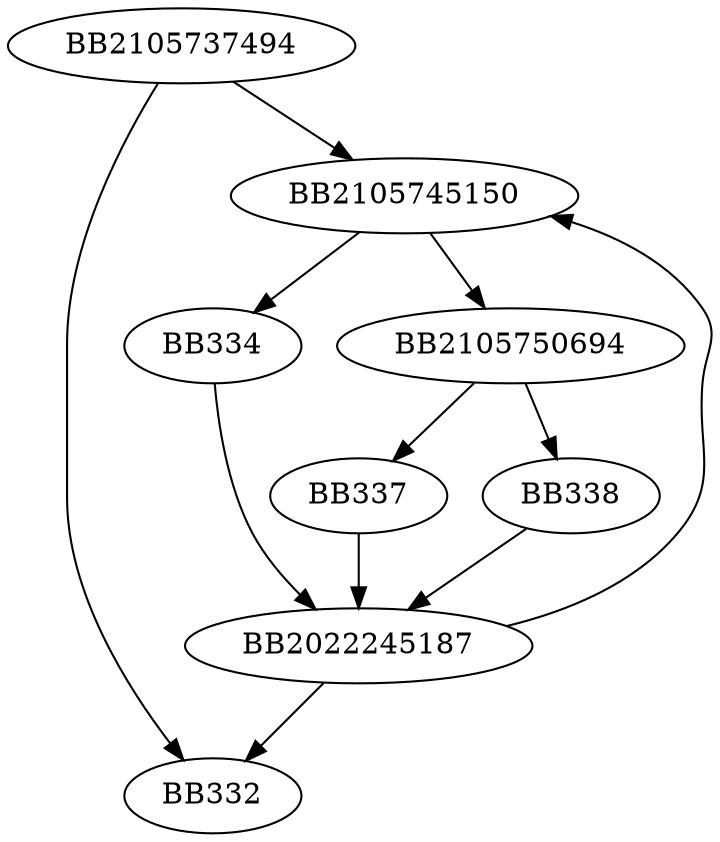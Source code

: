 digraph G{
	BB2105737494->BB332;
	BB2105737494->BB2105745150;
	BB2105745150->BB334;
	BB2105745150->BB2105750694;
	BB334->BB2022245187;
	BB2105750694->BB337;
	BB2105750694->BB338;
	BB338->BB2022245187;
	BB337->BB2022245187;
	BB2022245187->BB332;
	BB2022245187->BB2105745150;
}

